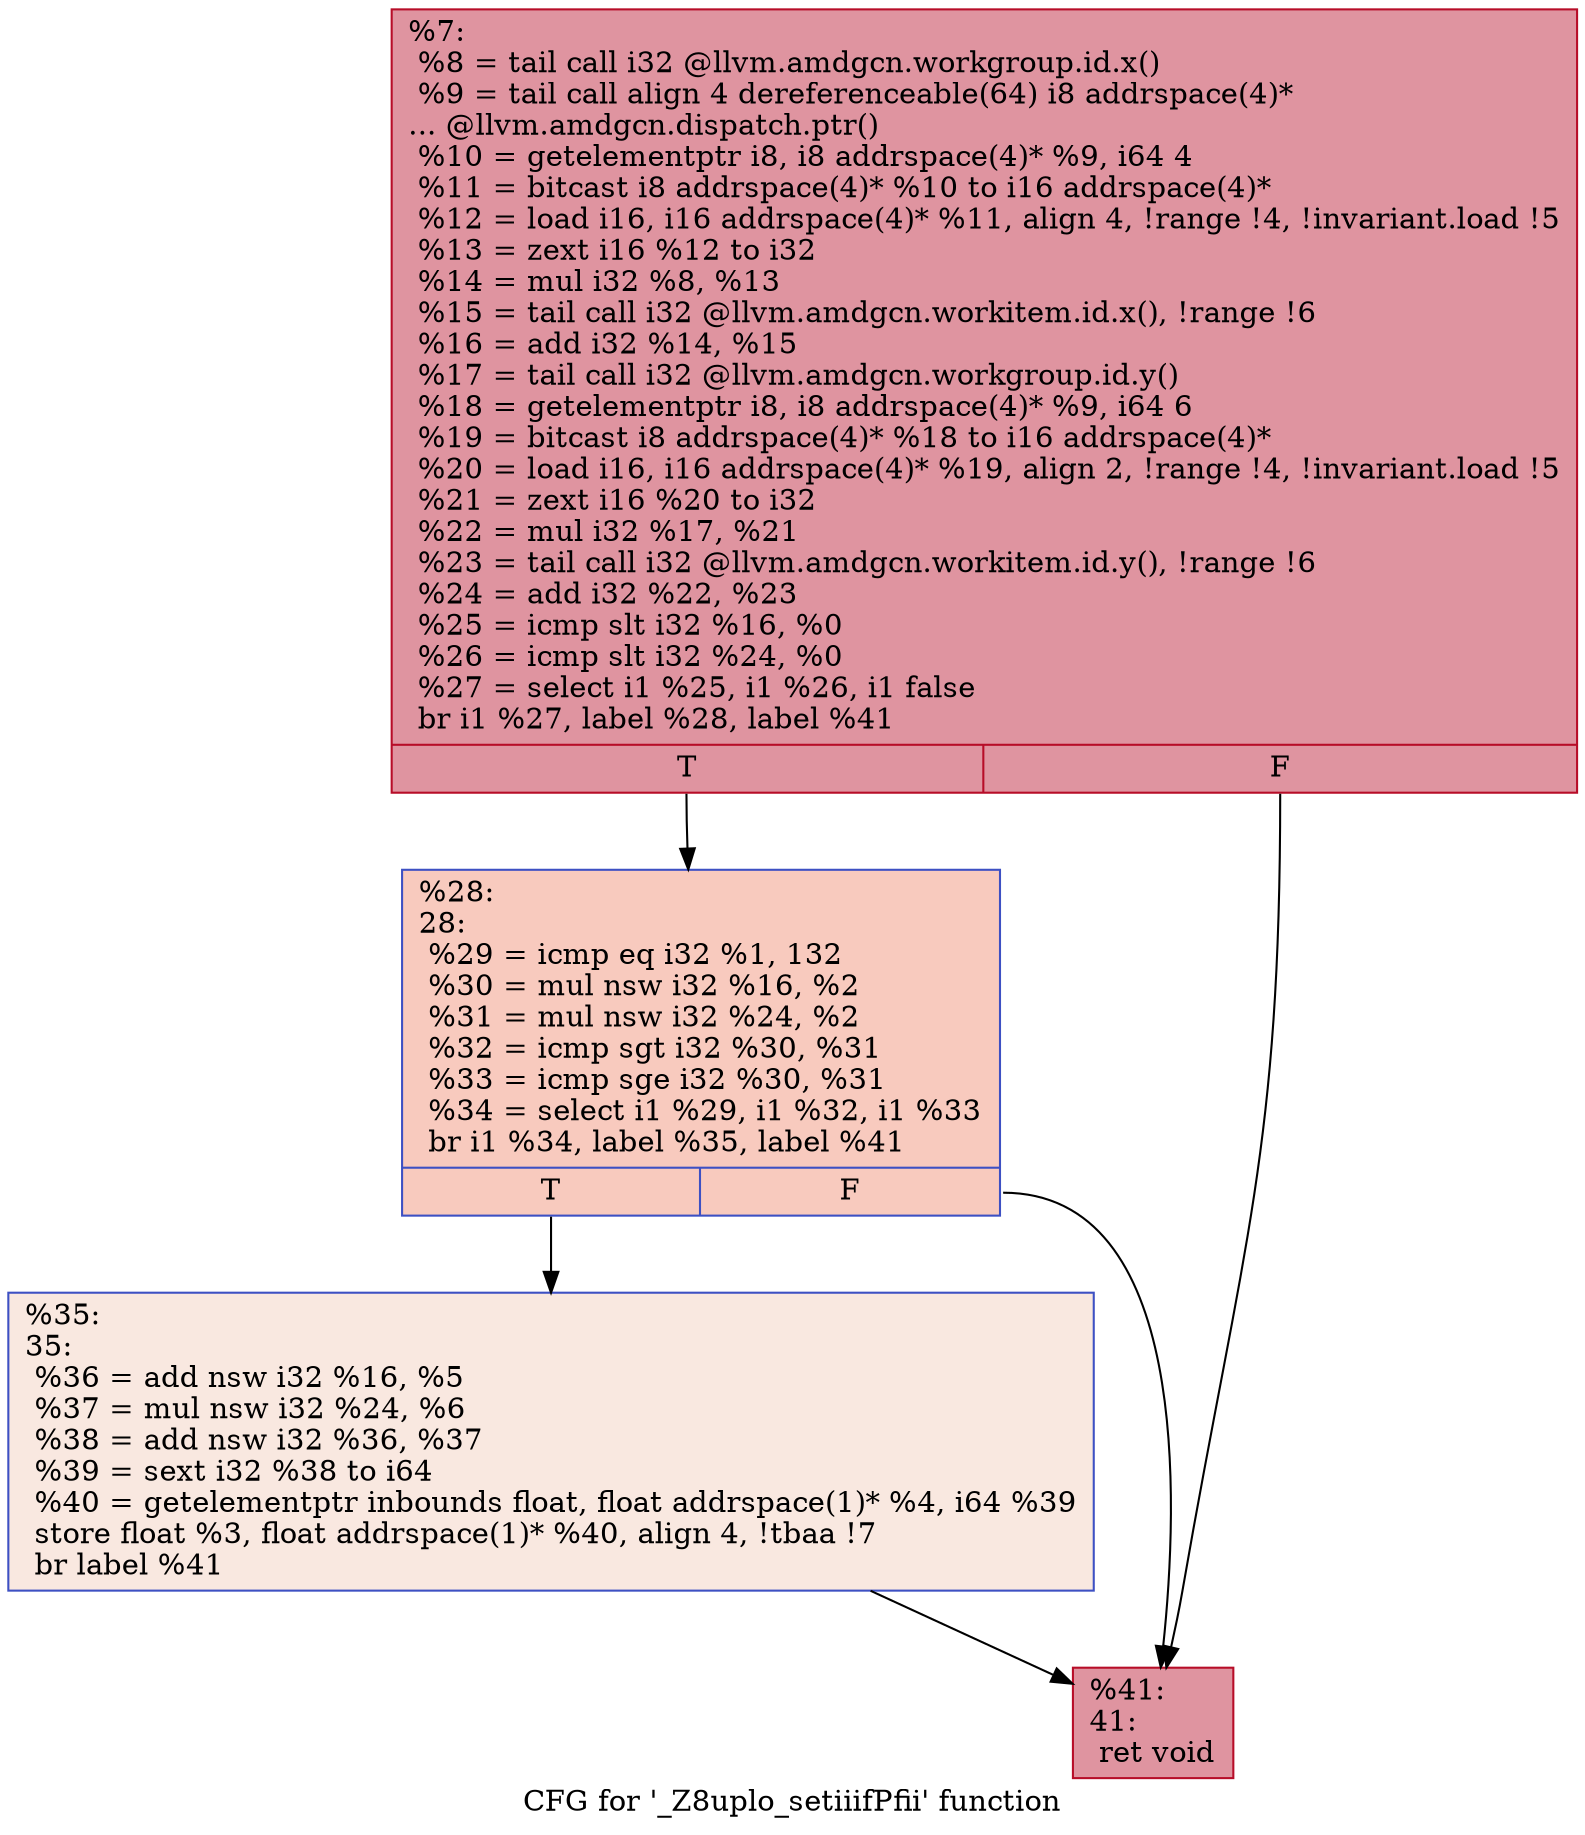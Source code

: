 digraph "CFG for '_Z8uplo_setiiifPfii' function" {
	label="CFG for '_Z8uplo_setiiifPfii' function";

	Node0x542e450 [shape=record,color="#b70d28ff", style=filled, fillcolor="#b70d2870",label="{%7:\l  %8 = tail call i32 @llvm.amdgcn.workgroup.id.x()\l  %9 = tail call align 4 dereferenceable(64) i8 addrspace(4)*\l... @llvm.amdgcn.dispatch.ptr()\l  %10 = getelementptr i8, i8 addrspace(4)* %9, i64 4\l  %11 = bitcast i8 addrspace(4)* %10 to i16 addrspace(4)*\l  %12 = load i16, i16 addrspace(4)* %11, align 4, !range !4, !invariant.load !5\l  %13 = zext i16 %12 to i32\l  %14 = mul i32 %8, %13\l  %15 = tail call i32 @llvm.amdgcn.workitem.id.x(), !range !6\l  %16 = add i32 %14, %15\l  %17 = tail call i32 @llvm.amdgcn.workgroup.id.y()\l  %18 = getelementptr i8, i8 addrspace(4)* %9, i64 6\l  %19 = bitcast i8 addrspace(4)* %18 to i16 addrspace(4)*\l  %20 = load i16, i16 addrspace(4)* %19, align 2, !range !4, !invariant.load !5\l  %21 = zext i16 %20 to i32\l  %22 = mul i32 %17, %21\l  %23 = tail call i32 @llvm.amdgcn.workitem.id.y(), !range !6\l  %24 = add i32 %22, %23\l  %25 = icmp slt i32 %16, %0\l  %26 = icmp slt i32 %24, %0\l  %27 = select i1 %25, i1 %26, i1 false\l  br i1 %27, label %28, label %41\l|{<s0>T|<s1>F}}"];
	Node0x542e450:s0 -> Node0x5431e70;
	Node0x542e450:s1 -> Node0x5431f00;
	Node0x5431e70 [shape=record,color="#3d50c3ff", style=filled, fillcolor="#ef886b70",label="{%28:\l28:                                               \l  %29 = icmp eq i32 %1, 132\l  %30 = mul nsw i32 %16, %2\l  %31 = mul nsw i32 %24, %2\l  %32 = icmp sgt i32 %30, %31\l  %33 = icmp sge i32 %30, %31\l  %34 = select i1 %29, i1 %32, i1 %33\l  br i1 %34, label %35, label %41\l|{<s0>T|<s1>F}}"];
	Node0x5431e70:s0 -> Node0x54302d0;
	Node0x5431e70:s1 -> Node0x5431f00;
	Node0x54302d0 [shape=record,color="#3d50c3ff", style=filled, fillcolor="#f1ccb870",label="{%35:\l35:                                               \l  %36 = add nsw i32 %16, %5\l  %37 = mul nsw i32 %24, %6\l  %38 = add nsw i32 %36, %37\l  %39 = sext i32 %38 to i64\l  %40 = getelementptr inbounds float, float addrspace(1)* %4, i64 %39\l  store float %3, float addrspace(1)* %40, align 4, !tbaa !7\l  br label %41\l}"];
	Node0x54302d0 -> Node0x5431f00;
	Node0x5431f00 [shape=record,color="#b70d28ff", style=filled, fillcolor="#b70d2870",label="{%41:\l41:                                               \l  ret void\l}"];
}
